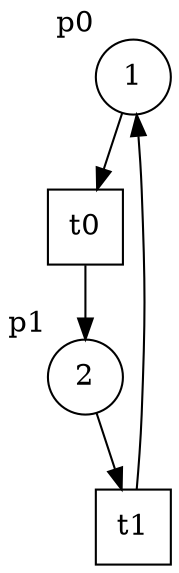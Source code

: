 digraph G {
subgraph place {
node [shape=circle, width=.5];
"p0" [label="1", xlabel="p0"];
"p1" [label="2", xlabel="p1"];
}
subgraph transitions {
node [shape=rect, width=.5, height=.5];
"t0";
"t1";
}
"p0" -> "t0";
"t0" -> "p1";
"p1" -> "t1";
"t1" -> "p0";
}
